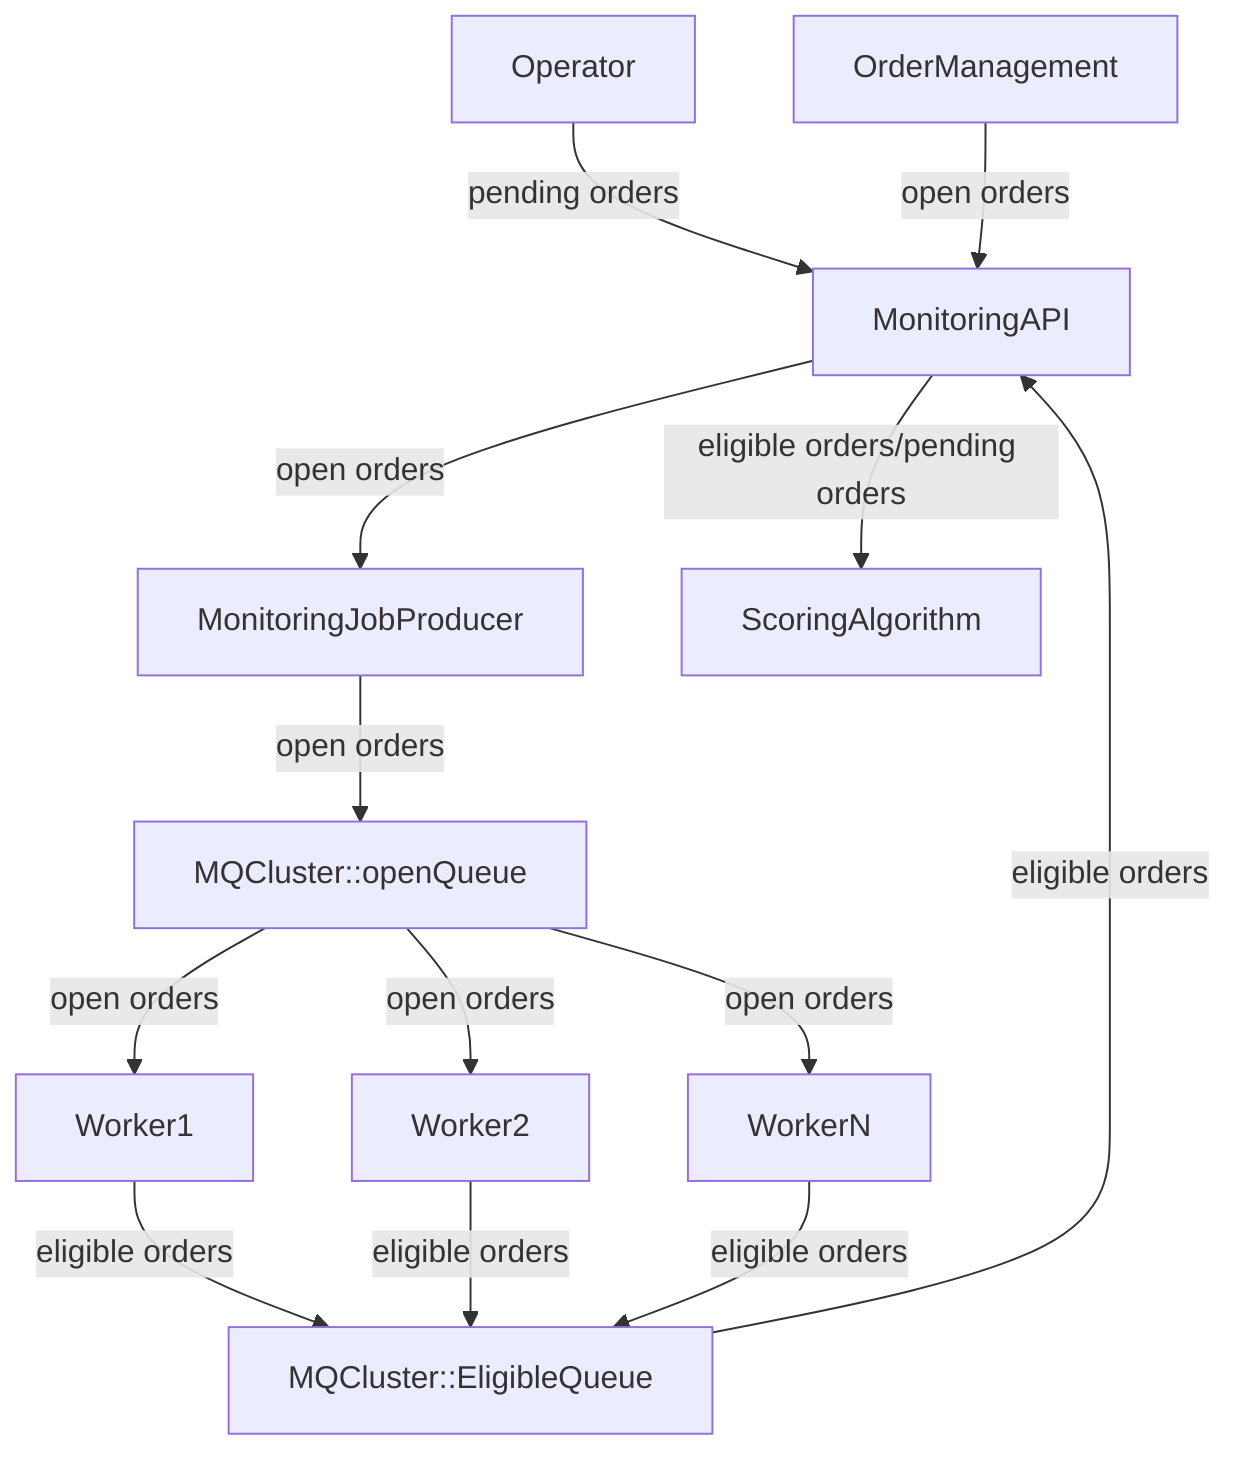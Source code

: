 graph TD
    Operator -->|pending orders| MonitoringAPI
    OrderManagement -->|open orders| MonitoringAPI
    MonitoringAPI -->|open orders|MonitoringJobProducer
    MonitoringAPI -->|eligible orders/pending orders| ScoringAlgorithm
    MonitoringJobProducer -->|open orders| MQCluster::openQueue
    MQCluster::openQueue -->|open orders| Worker1
    Worker1 -->|eligible orders| MQCluster::EligibleQueue
    MQCluster::openQueue -->|open orders| Worker2
    Worker2 -->|eligible orders| MQCluster::EligibleQueue
    MQCluster::openQueue -->|open orders| WorkerN
    WorkerN -->|eligible orders| MQCluster::EligibleQueue
    MQCluster::EligibleQueue -->|eligible orders| MonitoringAPI